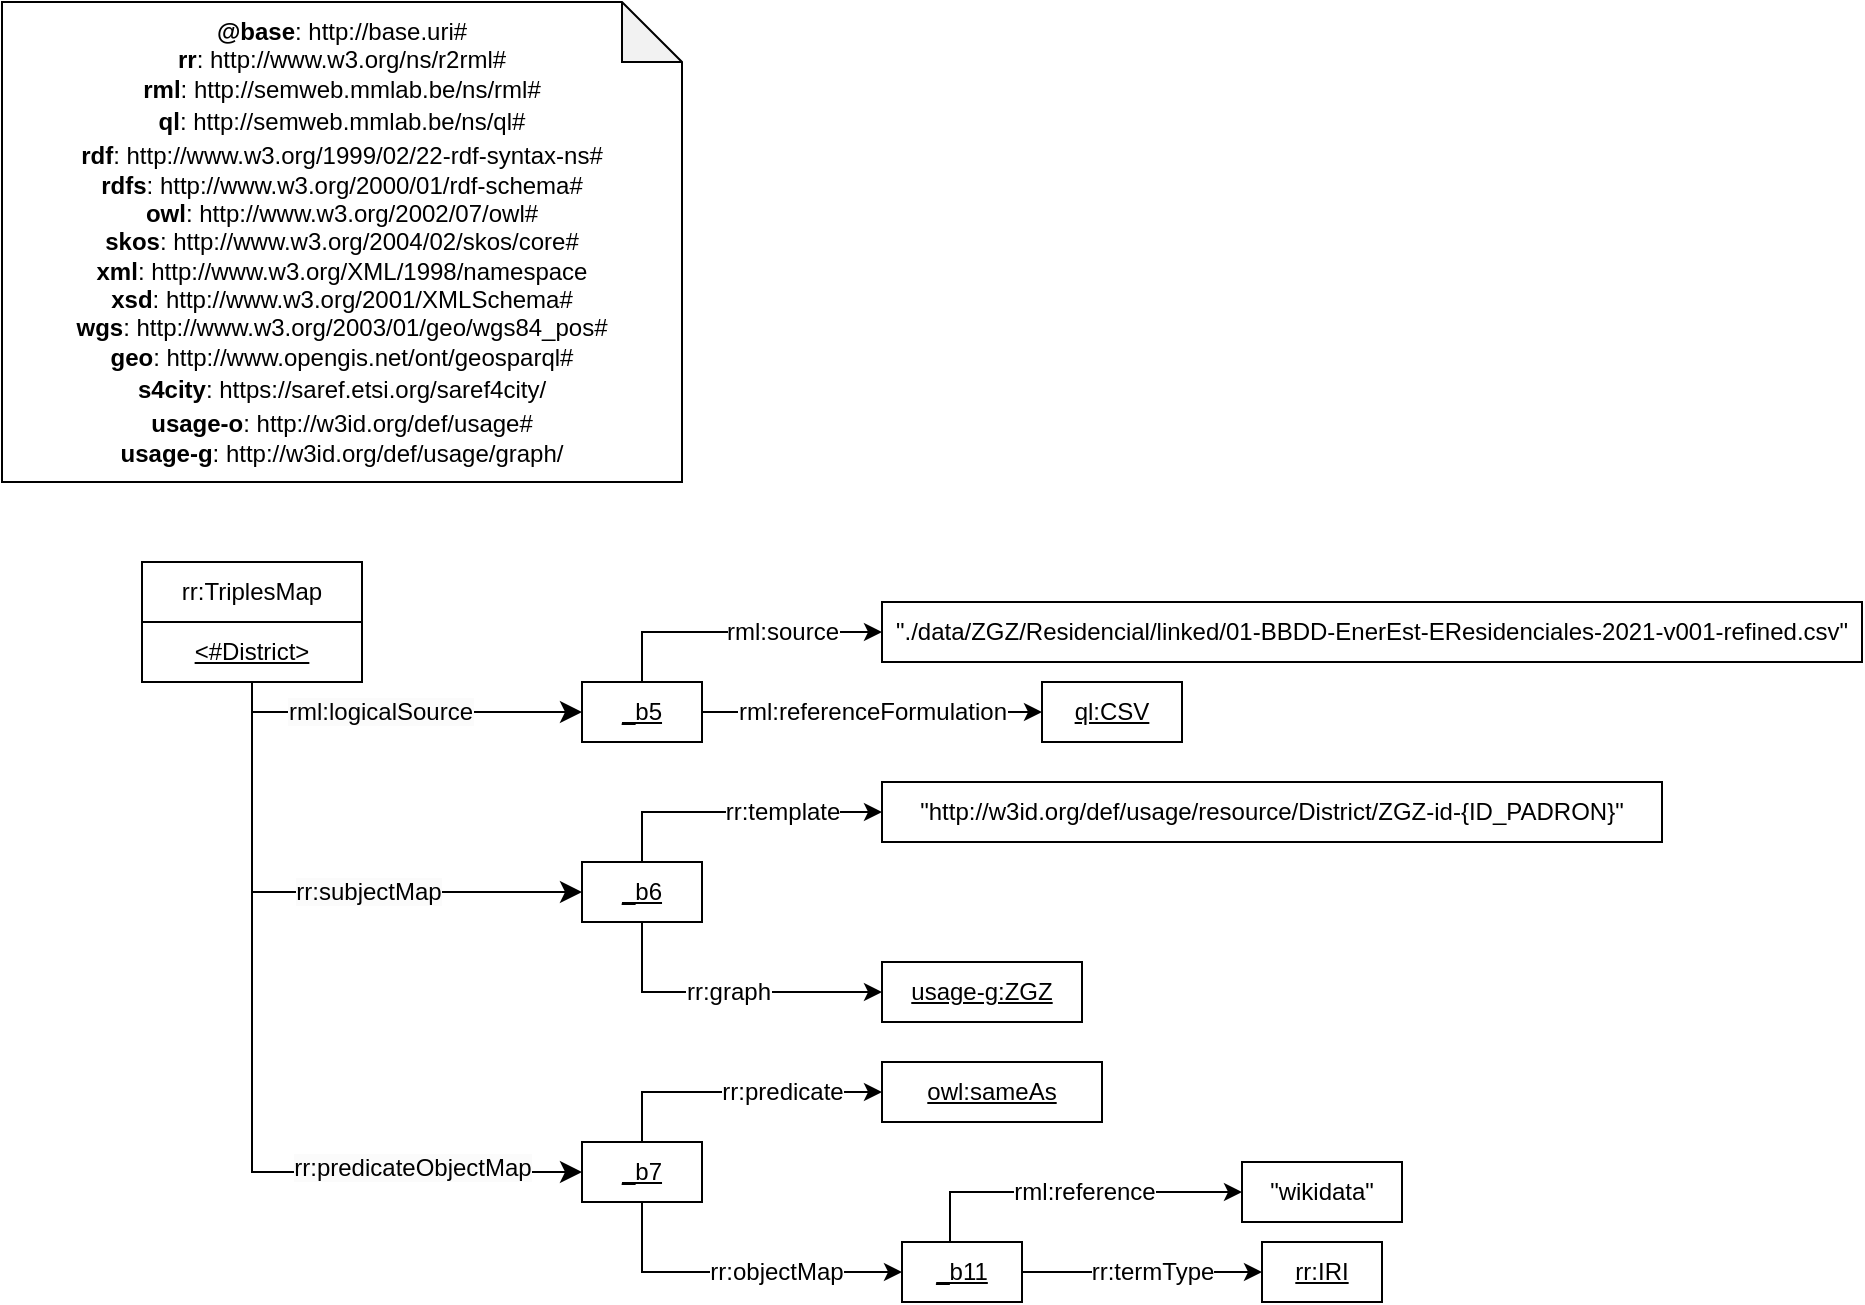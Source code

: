 <mxfile>
    <diagram id="8UD5d60HDsAUgDDDRMJ2" name="Page-1">
        <mxGraphModel dx="1211" dy="578" grid="1" gridSize="10" guides="1" tooltips="1" connect="1" arrows="1" fold="1" page="1" pageScale="1" pageWidth="850" pageHeight="1100" math="0" shadow="0">
            <root>
                <mxCell id="0"/>
                <mxCell id="1" parent="0"/>
                <mxCell id="2" value="&lt;div&gt;&lt;b&gt;@base&lt;/b&gt;: http://base.uri#&lt;/div&gt;&lt;div&gt;&lt;b style=&quot;background-color: initial;&quot;&gt;rr&lt;/b&gt;&lt;span style=&quot;background-color: initial;&quot;&gt;: http://www.w3.org/ns/r2rml#&lt;/span&gt;&lt;br&gt;&lt;/div&gt;&lt;div&gt;&lt;div style=&quot;border-color: var(--border-color);&quot;&gt;&lt;b&gt;rml&lt;/b&gt;: http://semweb.mmlab.be/ns/rml#&lt;/div&gt;&lt;div style=&quot;border-color: var(--border-color);&quot;&gt;&lt;div style=&quot;line-height: 19px;&quot;&gt;&lt;div style=&quot;&quot;&gt;&lt;b&gt;ql&lt;/b&gt;: http://semweb.mmlab.be/ns/ql#&lt;/div&gt;&lt;div style=&quot;&quot;&gt;&lt;/div&gt;&lt;/div&gt;&lt;/div&gt;&lt;div style=&quot;border-color: var(--border-color);&quot;&gt;&lt;b&gt;rdf&lt;/b&gt;: http://www.w3.org/1999/02/22-rdf-syntax-ns#&lt;/div&gt;&lt;div style=&quot;border-color: var(--border-color);&quot;&gt;&lt;b&gt;rdfs&lt;/b&gt;: http://www.w3.org/2000/01/rdf-schema#&lt;/div&gt;&lt;div style=&quot;border-color: var(--border-color);&quot;&gt;&lt;span style=&quot;background-color: initial;&quot;&gt;&lt;b&gt;owl&lt;/b&gt;: http://www.w3.org/2002/07/owl#&lt;/span&gt;&lt;br&gt;&lt;/div&gt;&lt;div style=&quot;border-color: var(--border-color);&quot;&gt;&lt;b&gt;skos&lt;/b&gt;: http://www.w3.org/2004/02/skos/core#&lt;/div&gt;&lt;div style=&quot;border-color: var(--border-color);&quot;&gt;&lt;b&gt;xml&lt;/b&gt;: http://www.w3.org/XML/1998/namespace&lt;/div&gt;&lt;div style=&quot;border-color: var(--border-color);&quot;&gt;&lt;b&gt;xsd&lt;/b&gt;: http://www.w3.org/2001/XMLSchema#&lt;/div&gt;&lt;div style=&quot;border-color: var(--border-color);&quot;&gt;&lt;span style=&quot;background-color: initial;&quot;&gt;&lt;b&gt;wgs&lt;/b&gt;: http://www.w3.org/2003/01/geo/wgs84_pos#&lt;/span&gt;&lt;br&gt;&lt;/div&gt;&lt;div style=&quot;border-color: var(--border-color);&quot;&gt;&lt;b style=&quot;background-color: initial;&quot;&gt;geo&lt;/b&gt;&lt;span style=&quot;background-color: initial;&quot;&gt;: http://www.opengis.net/ont/geosparql#&lt;/span&gt;&lt;br&gt;&lt;/div&gt;&lt;div style=&quot;border-color: var(--border-color);&quot;&gt;&lt;div style=&quot;line-height: 19px;&quot;&gt;&lt;b&gt;s4city&lt;/b&gt;: https://saref.etsi.org/saref4city/&lt;/div&gt;&lt;/div&gt;&lt;div style=&quot;border-color: var(--border-color);&quot;&gt;&lt;div style=&quot;border-color: var(--border-color);&quot;&gt;&lt;b style=&quot;border-color: var(--border-color);&quot;&gt;usage-o&lt;/b&gt;: http://w3id.org/def/usage#&lt;/div&gt;&lt;/div&gt;&lt;div style=&quot;border-color: var(--border-color);&quot;&gt;&lt;span style=&quot;background-color: initial;&quot;&gt;&lt;b&gt;usage-g&lt;/b&gt;: http://w3id.org/def/usage/graph/&lt;/span&gt;&lt;br&gt;&lt;/div&gt;&lt;/div&gt;" style="shape=note;whiteSpace=wrap;html=1;backgroundOutline=1;darkOpacity=0.05;" parent="1" vertex="1">
                    <mxGeometry x="20" y="20" width="340" height="240" as="geometry"/>
                </mxCell>
                <mxCell id="4" value="&lt;div style=&quot;line-height: 19px;&quot;&gt;rr:TriplesMap&lt;/div&gt;" style="rounded=0;whiteSpace=wrap;html=1;snapToPoint=1;points=[[0.1,0],[0.2,0],[0.3,0],[0.4,0],[0.5,0],[0.6,0],[0.7,0],[0.8,0],[0.9,0],[0,0.1],[0,0.3],[0,0.5],[0,0.7],[0,0.9],[0.1,1],[0.2,1],[0.3,1],[0.4,1],[0.5,1],[0.6,1],[0.7,1],[0.8,1],[0.9,1],[1,0.1],[1,0.3],[1,0.5],[1,0.7],[1,0.9]];" parent="1" vertex="1">
                    <mxGeometry x="90" y="300" width="110" height="30" as="geometry"/>
                </mxCell>
                <mxCell id="5" value="&lt;u&gt;&amp;lt;#District&amp;gt;&lt;/u&gt;" style="rounded=0;whiteSpace=wrap;html=1;snapToPoint=1;points=[[0.1,0],[0.2,0],[0.3,0],[0.4,0],[0.5,0],[0.6,0],[0.7,0],[0.8,0],[0.9,0],[0,0.1],[0,0.3],[0,0.5],[0,0.7],[0,0.9],[0.1,1],[0.2,1],[0.3,1],[0.4,1],[0.5,1],[0.6,1],[0.7,1],[0.8,1],[0.9,1],[1,0.1],[1,0.3],[1,0.5],[1,0.7],[1,0.9]];" parent="1" vertex="1">
                    <mxGeometry x="90" y="330" width="110" height="30" as="geometry"/>
                </mxCell>
                <mxCell id="9" value="" style="endArrow=classic;html=1;exitX=0.5;exitY=1;exitDx=0;exitDy=0;entryX=0;entryY=0.5;entryDx=0;entryDy=0;endSize=8;edgeStyle=orthogonalEdgeStyle;rounded=0;" parent="1" source="5" target="13" edge="1">
                    <mxGeometry width="50" height="50" relative="1" as="geometry">
                        <mxPoint x="188.0" y="465" as="sourcePoint"/>
                        <mxPoint x="315" y="395" as="targetPoint"/>
                    </mxGeometry>
                </mxCell>
                <mxCell id="10" value="&lt;span style=&quot;background-color: rgb(251, 251, 251);&quot;&gt;rml:logicalSource&lt;/span&gt;" style="text;html=1;align=center;verticalAlign=middle;resizable=0;points=[];labelBackgroundColor=#ffffff;" parent="9" vertex="1" connectable="0">
                    <mxGeometry x="-0.127" relative="1" as="geometry">
                        <mxPoint as="offset"/>
                    </mxGeometry>
                </mxCell>
                <mxCell id="11" value="&lt;div style=&quot;line-height: 19px;&quot;&gt;&lt;div style=&quot;line-height: 19px;&quot;&gt;ql:CSV&lt;/div&gt;&lt;/div&gt;" style="rounded=0;whiteSpace=wrap;html=1;snapToPoint=1;points=[[0.1,0],[0.2,0],[0.3,0],[0.4,0],[0.5,0],[0.6,0],[0.7,0],[0.8,0],[0.9,0],[0,0.1],[0,0.3],[0,0.5],[0,0.7],[0,0.9],[0.1,1],[0.2,1],[0.3,1],[0.4,1],[0.5,1],[0.6,1],[0.7,1],[0.8,1],[0.9,1],[1,0.1],[1,0.3],[1,0.5],[1,0.7],[1,0.9]];fontStyle=4" parent="1" vertex="1">
                    <mxGeometry x="540" y="360" width="70" height="30" as="geometry"/>
                </mxCell>
                <mxCell id="13" value="_b5" style="rounded=0;whiteSpace=wrap;html=1;snapToPoint=1;points=[[0.1,0],[0.2,0],[0.3,0],[0.4,0],[0.5,0],[0.6,0],[0.7,0],[0.8,0],[0.9,0],[0,0.1],[0,0.3],[0,0.5],[0,0.7],[0,0.9],[0.1,1],[0.2,1],[0.3,1],[0.4,1],[0.5,1],[0.6,1],[0.7,1],[0.8,1],[0.9,1],[1,0.1],[1,0.3],[1,0.5],[1,0.7],[1,0.9]];fontStyle=4" parent="1" vertex="1">
                    <mxGeometry x="310" y="360.0" width="60" height="30" as="geometry"/>
                </mxCell>
                <mxCell id="19" value="rml:source" style="edgeStyle=orthogonalEdgeStyle;rounded=0;orthogonalLoop=1;jettySize=auto;html=1;fontSize=12;entryX=0;entryY=0.5;entryDx=0;entryDy=0;" parent="1" source="13" target="20" edge="1">
                    <mxGeometry x="0.311" relative="1" as="geometry">
                        <mxPoint x="410" y="374.5" as="sourcePoint"/>
                        <mxPoint x="550" y="374.5" as="targetPoint"/>
                        <Array as="points">
                            <mxPoint x="340" y="335"/>
                        </Array>
                        <mxPoint as="offset"/>
                    </mxGeometry>
                </mxCell>
                <mxCell id="20" value="&quot;./data/ZGZ/Residencial/linked/01-BBDD-EnerEst-EResidenciales-2021-v001-refined.csv&quot;" style="rounded=0;whiteSpace=wrap;html=1;snapToPoint=1;" parent="1" vertex="1">
                    <mxGeometry x="460" y="320" width="490" height="30" as="geometry"/>
                </mxCell>
                <mxCell id="21" value="rml:referenceFormulation" style="rounded=0;orthogonalLoop=1;jettySize=auto;html=1;fontSize=12;" parent="1" source="13" target="11" edge="1">
                    <mxGeometry relative="1" as="geometry">
                        <mxPoint x="370" y="415.0" as="sourcePoint"/>
                        <mxPoint x="530" y="415.0" as="targetPoint"/>
                    </mxGeometry>
                </mxCell>
                <mxCell id="23" value="" style="endArrow=classic;html=1;exitX=0.5;exitY=1;exitDx=0;exitDy=0;endSize=8;rounded=0;entryX=0;entryY=0.5;entryDx=0;entryDy=0;edgeStyle=orthogonalEdgeStyle;" parent="1" source="5" target="26" edge="1">
                    <mxGeometry width="50" height="50" relative="1" as="geometry">
                        <mxPoint x="150" y="460" as="sourcePoint"/>
                        <mxPoint x="280" y="430" as="targetPoint"/>
                    </mxGeometry>
                </mxCell>
                <mxCell id="24" value="&lt;span style=&quot;background-color: rgb(251, 251, 251);&quot;&gt;rr:subjectMap&lt;/span&gt;" style="text;html=1;align=center;verticalAlign=middle;resizable=0;points=[];labelBackgroundColor=#ffffff;" parent="23" vertex="1" connectable="0">
                    <mxGeometry x="-0.127" relative="1" as="geometry">
                        <mxPoint x="45" as="offset"/>
                    </mxGeometry>
                </mxCell>
                <mxCell id="26" value="_b6" style="rounded=0;whiteSpace=wrap;html=1;snapToPoint=1;points=[[0.1,0],[0.2,0],[0.3,0],[0.4,0],[0.5,0],[0.6,0],[0.7,0],[0.8,0],[0.9,0],[0,0.1],[0,0.3],[0,0.5],[0,0.7],[0,0.9],[0.1,1],[0.2,1],[0.3,1],[0.4,1],[0.5,1],[0.6,1],[0.7,1],[0.8,1],[0.9,1],[1,0.1],[1,0.3],[1,0.5],[1,0.7],[1,0.9]];fontStyle=4" parent="1" vertex="1">
                    <mxGeometry x="310" y="450.0" width="60" height="30" as="geometry"/>
                </mxCell>
                <mxCell id="27" value="rr:template" style="edgeStyle=orthogonalEdgeStyle;rounded=0;orthogonalLoop=1;jettySize=auto;html=1;fontSize=12;entryX=0;entryY=0.5;entryDx=0;entryDy=0;" parent="1" source="26" target="28" edge="1">
                    <mxGeometry x="0.311" relative="1" as="geometry">
                        <mxPoint x="410" y="464.5" as="sourcePoint"/>
                        <mxPoint x="550" y="464.5" as="targetPoint"/>
                        <Array as="points">
                            <mxPoint x="340" y="425"/>
                        </Array>
                        <mxPoint as="offset"/>
                    </mxGeometry>
                </mxCell>
                <mxCell id="28" value="&quot;http://w3id.org/def/usage/resource/District/ZGZ-id-{ID_PADRON&lt;span style=&quot;border-color: var(--border-color); background-color: initial;&quot;&gt;}&quot;&lt;/span&gt;" style="rounded=0;whiteSpace=wrap;html=1;snapToPoint=1;" parent="1" vertex="1">
                    <mxGeometry x="460" y="410" width="390" height="30" as="geometry"/>
                </mxCell>
                <mxCell id="30" value="&lt;div style=&quot;line-height: 19px;&quot;&gt;&lt;div style=&quot;line-height: 19px;&quot;&gt;usage-g:ZGZ&lt;/div&gt;&lt;/div&gt;" style="rounded=0;whiteSpace=wrap;html=1;snapToPoint=1;points=[[0.1,0],[0.2,0],[0.3,0],[0.4,0],[0.5,0],[0.6,0],[0.7,0],[0.8,0],[0.9,0],[0,0.1],[0,0.3],[0,0.5],[0,0.7],[0,0.9],[0.1,1],[0.2,1],[0.3,1],[0.4,1],[0.5,1],[0.6,1],[0.7,1],[0.8,1],[0.9,1],[1,0.1],[1,0.3],[1,0.5],[1,0.7],[1,0.9]];fontStyle=4" parent="1" vertex="1">
                    <mxGeometry x="460" y="500" width="100" height="30" as="geometry"/>
                </mxCell>
                <mxCell id="31" value="rr:graph" style="rounded=0;orthogonalLoop=1;jettySize=auto;html=1;fontSize=12;exitX=0.5;exitY=1;exitDx=0;exitDy=0;edgeStyle=orthogonalEdgeStyle;" parent="1" source="26" target="30" edge="1">
                    <mxGeometry relative="1" as="geometry">
                        <mxPoint x="340.001" y="515" as="sourcePoint"/>
                        <mxPoint x="500.53" y="555.0" as="targetPoint"/>
                        <Array as="points">
                            <mxPoint x="340" y="515"/>
                        </Array>
                    </mxGeometry>
                </mxCell>
                <mxCell id="33" value="_b7" style="rounded=0;whiteSpace=wrap;html=1;snapToPoint=1;points=[[0.1,0],[0.2,0],[0.3,0],[0.4,0],[0.5,0],[0.6,0],[0.7,0],[0.8,0],[0.9,0],[0,0.1],[0,0.3],[0,0.5],[0,0.7],[0,0.9],[0.1,1],[0.2,1],[0.3,1],[0.4,1],[0.5,1],[0.6,1],[0.7,1],[0.8,1],[0.9,1],[1,0.1],[1,0.3],[1,0.5],[1,0.7],[1,0.9]];fontStyle=4" parent="1" vertex="1">
                    <mxGeometry x="310" y="590.0" width="60" height="30" as="geometry"/>
                </mxCell>
                <mxCell id="34" value="rr:predicate" style="edgeStyle=orthogonalEdgeStyle;rounded=0;orthogonalLoop=1;jettySize=auto;html=1;fontSize=12;entryX=0;entryY=0.5;entryDx=0;entryDy=0;" parent="1" source="33" target="35" edge="1">
                    <mxGeometry x="0.311" relative="1" as="geometry">
                        <mxPoint x="410" y="604.5" as="sourcePoint"/>
                        <mxPoint x="550" y="604.5" as="targetPoint"/>
                        <Array as="points">
                            <mxPoint x="340" y="565"/>
                        </Array>
                        <mxPoint as="offset"/>
                    </mxGeometry>
                </mxCell>
                <mxCell id="35" value="owl:sameAs" style="rounded=0;whiteSpace=wrap;html=1;snapToPoint=1;fontStyle=4" parent="1" vertex="1">
                    <mxGeometry x="460" y="550" width="110" height="30" as="geometry"/>
                </mxCell>
                <mxCell id="38" value="rr:objectMap" style="rounded=0;orthogonalLoop=1;jettySize=auto;html=1;fontSize=12;exitX=0.5;exitY=1;exitDx=0;exitDy=0;edgeStyle=orthogonalEdgeStyle;entryX=0;entryY=0.5;entryDx=0;entryDy=0;" parent="1" source="33" target="97" edge="1">
                    <mxGeometry x="0.229" relative="1" as="geometry">
                        <mxPoint x="340.001" y="655" as="sourcePoint"/>
                        <mxPoint x="460" y="655" as="targetPoint"/>
                        <Array as="points">
                            <mxPoint x="340" y="655"/>
                        </Array>
                        <mxPoint as="offset"/>
                    </mxGeometry>
                </mxCell>
                <mxCell id="39" value="" style="endArrow=classic;html=1;exitX=0.5;exitY=1;exitDx=0;exitDy=0;endSize=8;rounded=0;entryX=0;entryY=0.5;entryDx=0;entryDy=0;edgeStyle=orthogonalEdgeStyle;" parent="1" source="5" target="33" edge="1">
                    <mxGeometry width="50" height="50" relative="1" as="geometry">
                        <mxPoint x="150" y="370" as="sourcePoint"/>
                        <mxPoint x="320" y="475.0" as="targetPoint"/>
                    </mxGeometry>
                </mxCell>
                <mxCell id="40" value="&lt;span style=&quot;background-color: rgb(251, 251, 251);&quot;&gt;rr:predicateObjectMap&lt;/span&gt;" style="text;html=1;align=center;verticalAlign=middle;resizable=0;points=[];labelBackgroundColor=#ffffff;" parent="39" vertex="1" connectable="0">
                    <mxGeometry x="-0.127" relative="1" as="geometry">
                        <mxPoint x="80" y="64" as="offset"/>
                    </mxGeometry>
                </mxCell>
                <mxCell id="95" value="&lt;div style=&quot;line-height: 19px;&quot;&gt;&lt;div style=&quot;line-height: 19px;&quot;&gt;&quot;wikidata&quot;&lt;/div&gt;&lt;/div&gt;" style="rounded=0;whiteSpace=wrap;html=1;snapToPoint=1;points=[[0.1,0],[0.2,0],[0.3,0],[0.4,0],[0.5,0],[0.6,0],[0.7,0],[0.8,0],[0.9,0],[0,0.1],[0,0.3],[0,0.5],[0,0.7],[0,0.9],[0.1,1],[0.2,1],[0.3,1],[0.4,1],[0.5,1],[0.6,1],[0.7,1],[0.8,1],[0.9,1],[1,0.1],[1,0.3],[1,0.5],[1,0.7],[1,0.9]];" parent="1" vertex="1">
                    <mxGeometry x="640" y="600" width="80" height="30" as="geometry"/>
                </mxCell>
                <mxCell id="96" value="rml:reference" style="rounded=0;orthogonalLoop=1;jettySize=auto;html=1;fontSize=12;exitX=0.4;exitY=0;exitDx=0;exitDy=0;edgeStyle=orthogonalEdgeStyle;entryX=0;entryY=0.5;entryDx=0;entryDy=0;" parent="1" source="97" target="95" edge="1">
                    <mxGeometry x="0.075" relative="1" as="geometry">
                        <mxPoint x="569.995" y="604.706" as="sourcePoint"/>
                        <mxPoint x="729.76" y="645.0" as="targetPoint"/>
                        <mxPoint as="offset"/>
                    </mxGeometry>
                </mxCell>
                <mxCell id="97" value="&lt;div style=&quot;line-height: 19px;&quot;&gt;&lt;div style=&quot;line-height: 19px;&quot;&gt;_b11&lt;/div&gt;&lt;/div&gt;" style="rounded=0;whiteSpace=wrap;html=1;snapToPoint=1;points=[[0.1,0],[0.2,0],[0.3,0],[0.4,0],[0.5,0],[0.6,0],[0.7,0],[0.8,0],[0.9,0],[0,0.1],[0,0.3],[0,0.5],[0,0.7],[0,0.9],[0.1,1],[0.2,1],[0.3,1],[0.4,1],[0.5,1],[0.6,1],[0.7,1],[0.8,1],[0.9,1],[1,0.1],[1,0.3],[1,0.5],[1,0.7],[1,0.9]];fontStyle=4" parent="1" vertex="1">
                    <mxGeometry x="470" y="640" width="60" height="30" as="geometry"/>
                </mxCell>
                <mxCell id="100" value="rr:termType" style="rounded=0;orthogonalLoop=1;jettySize=auto;html=1;fontSize=12;exitX=1;exitY=0.5;exitDx=0;exitDy=0;edgeStyle=orthogonalEdgeStyle;entryX=0;entryY=0.5;entryDx=0;entryDy=0;" parent="1" source="97" target="101" edge="1">
                    <mxGeometry x="0.083" relative="1" as="geometry">
                        <mxPoint x="540" y="655" as="sourcePoint"/>
                        <mxPoint x="775.76" y="685.0" as="targetPoint"/>
                        <mxPoint as="offset"/>
                    </mxGeometry>
                </mxCell>
                <mxCell id="101" value="&lt;div style=&quot;line-height: 19px;&quot;&gt;&lt;div style=&quot;line-height: 19px;&quot;&gt;rr:IRI&lt;/div&gt;&lt;/div&gt;" style="rounded=0;whiteSpace=wrap;html=1;snapToPoint=1;points=[[0.1,0],[0.2,0],[0.3,0],[0.4,0],[0.5,0],[0.6,0],[0.7,0],[0.8,0],[0.9,0],[0,0.1],[0,0.3],[0,0.5],[0,0.7],[0,0.9],[0.1,1],[0.2,1],[0.3,1],[0.4,1],[0.5,1],[0.6,1],[0.7,1],[0.8,1],[0.9,1],[1,0.1],[1,0.3],[1,0.5],[1,0.7],[1,0.9]];fontStyle=4" parent="1" vertex="1">
                    <mxGeometry x="650" y="640" width="60" height="30" as="geometry"/>
                </mxCell>
            </root>
        </mxGraphModel>
    </diagram>
</mxfile>